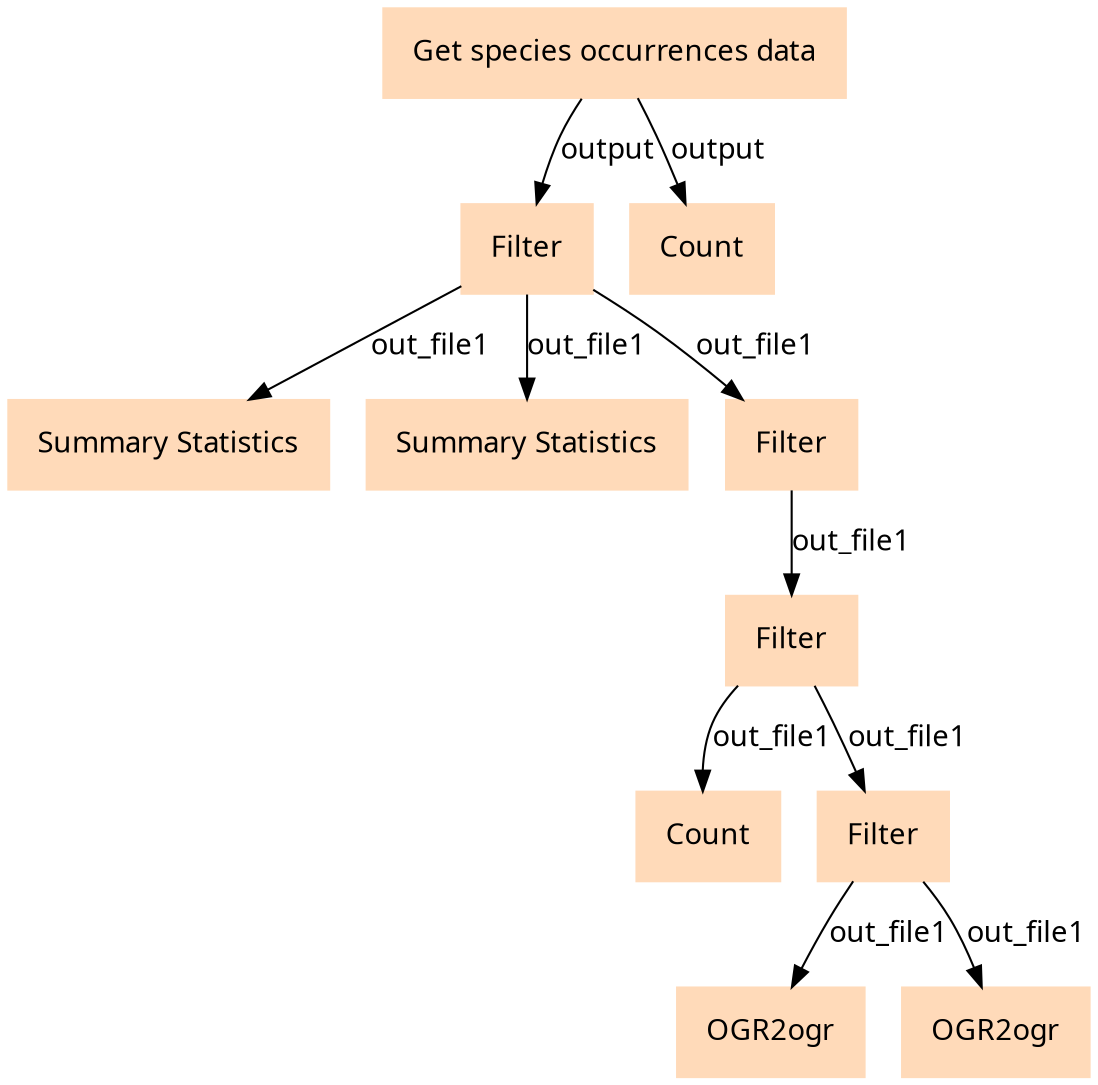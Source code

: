 digraph main {
  node [fontname="Atkinson Hyperlegible", shape=box, color=white,style=filled,color=peachpuff,margin="0.2,0.2"];
  edge [fontname="Atkinson Hyperlegible"];
  0[label="Get species occurrences data"]
  1[label="Filter"]
  0 -> 1 [label="output"]
  2[label="Count"]
  0 -> 2 [label="output"]
  3[label="Summary Statistics"]
  1 -> 3 [label="out_file1"]
  4[label="Summary Statistics"]
  1 -> 4 [label="out_file1"]
  5[label="Filter"]
  1 -> 5 [label="out_file1"]
  6[label="Filter"]
  5 -> 6 [label="out_file1"]
  7[label="Count"]
  6 -> 7 [label="out_file1"]
  8[label="Filter"]
  6 -> 8 [label="out_file1"]
  9[label="OGR2ogr"]
  8 -> 9 [label="out_file1"]
  10[label="OGR2ogr"]
  8 -> 10 [label="out_file1"]
}